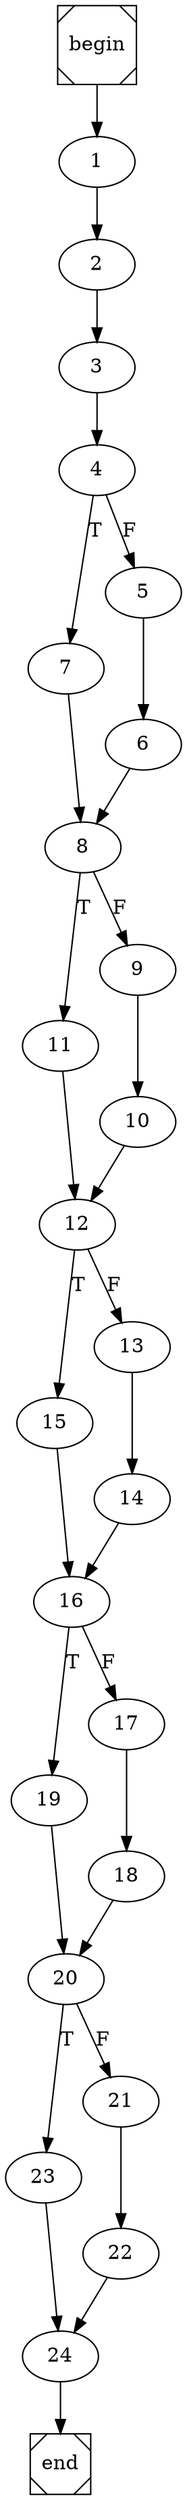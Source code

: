 digraph cfg {
	begin [shape=Msquare];
	end [shape=Msquare];
	begin -> 1;	1 -> 2;	2 -> 3;	3 -> 4;	4 -> 7[label=T];	4 -> 5[label=F];	5 -> 6;	6 -> 8;	7 -> 8;	8 -> 11[label=T];	8 -> 9[label=F];	9 -> 10;	10 -> 12;	11 -> 12;	12 -> 15[label=T];	12 -> 13[label=F];	13 -> 14;	14 -> 16;	15 -> 16;	16 -> 19[label=T];	16 -> 17[label=F];	17 -> 18;	18 -> 20;	19 -> 20;	20 -> 23[label=T];	20 -> 21[label=F];	21 -> 22;	22 -> 24;	23 -> 24;	24 -> end;}
